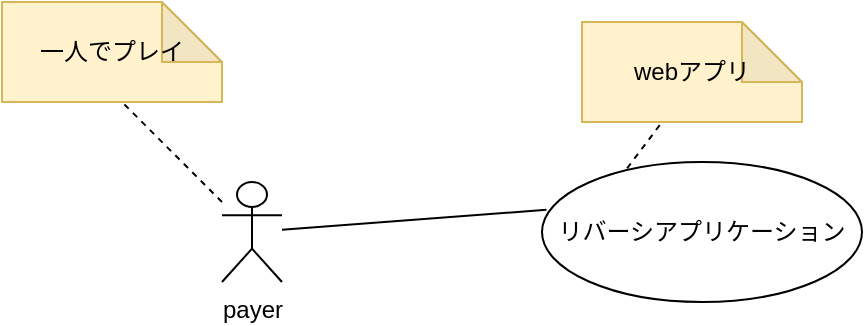 <mxfile>
    <diagram id="rdYBlccqoDgBRDA69R-r" name="ページ1">
        <mxGraphModel dx="782" dy="369" grid="1" gridSize="10" guides="1" tooltips="1" connect="1" arrows="1" fold="1" page="1" pageScale="1" pageWidth="827" pageHeight="1169" background="none" math="0" shadow="0">
            <root>
                <mxCell id="0"/>
                <mxCell id="1" parent="0"/>
                <mxCell id="2" value="リバーシアプリケーション" style="ellipse;whiteSpace=wrap;html=1;" parent="1" vertex="1">
                    <mxGeometry x="310" y="440" width="160" height="70" as="geometry"/>
                </mxCell>
                <mxCell id="3" value="payer" style="shape=umlActor;verticalLabelPosition=bottom;verticalAlign=top;html=1;" parent="1" vertex="1">
                    <mxGeometry x="150" y="450" width="30" height="50" as="geometry"/>
                </mxCell>
                <mxCell id="4" value="" style="endArrow=none;html=1;entryX=0.014;entryY=0.341;entryDx=0;entryDy=0;entryPerimeter=0;" edge="1" parent="1" source="3" target="2">
                    <mxGeometry relative="1" as="geometry">
                        <mxPoint x="180" y="460" as="sourcePoint"/>
                        <mxPoint x="300" y="470" as="targetPoint"/>
                    </mxGeometry>
                </mxCell>
                <mxCell id="7" value="webアプリ" style="shape=note;whiteSpace=wrap;html=1;backgroundOutline=1;darkOpacity=0.05;fillColor=#fff2cc;strokeColor=#d6b656;" vertex="1" parent="1">
                    <mxGeometry x="330" y="370" width="110" height="50" as="geometry"/>
                </mxCell>
                <mxCell id="10" value="" style="endArrow=none;dashed=1;html=1;entryX=0.364;entryY=1;entryDx=0;entryDy=0;entryPerimeter=0;exitX=0.266;exitY=0.045;exitDx=0;exitDy=0;exitPerimeter=0;" edge="1" parent="1" source="2" target="7">
                    <mxGeometry width="50" height="50" relative="1" as="geometry">
                        <mxPoint x="350" y="450" as="sourcePoint"/>
                        <mxPoint x="400" y="400" as="targetPoint"/>
                    </mxGeometry>
                </mxCell>
                <mxCell id="11" value="一人でプレイ" style="shape=note;whiteSpace=wrap;html=1;backgroundOutline=1;darkOpacity=0.05;fillColor=#fff2cc;strokeColor=#d6b656;" vertex="1" parent="1">
                    <mxGeometry x="40" y="360" width="110" height="50" as="geometry"/>
                </mxCell>
                <mxCell id="12" value="" style="endArrow=none;dashed=1;html=1;" edge="1" parent="1" source="3">
                    <mxGeometry width="50" height="50" relative="1" as="geometry">
                        <mxPoint x="50" y="460" as="sourcePoint"/>
                        <mxPoint x="100" y="410" as="targetPoint"/>
                    </mxGeometry>
                </mxCell>
            </root>
        </mxGraphModel>
    </diagram>
</mxfile>